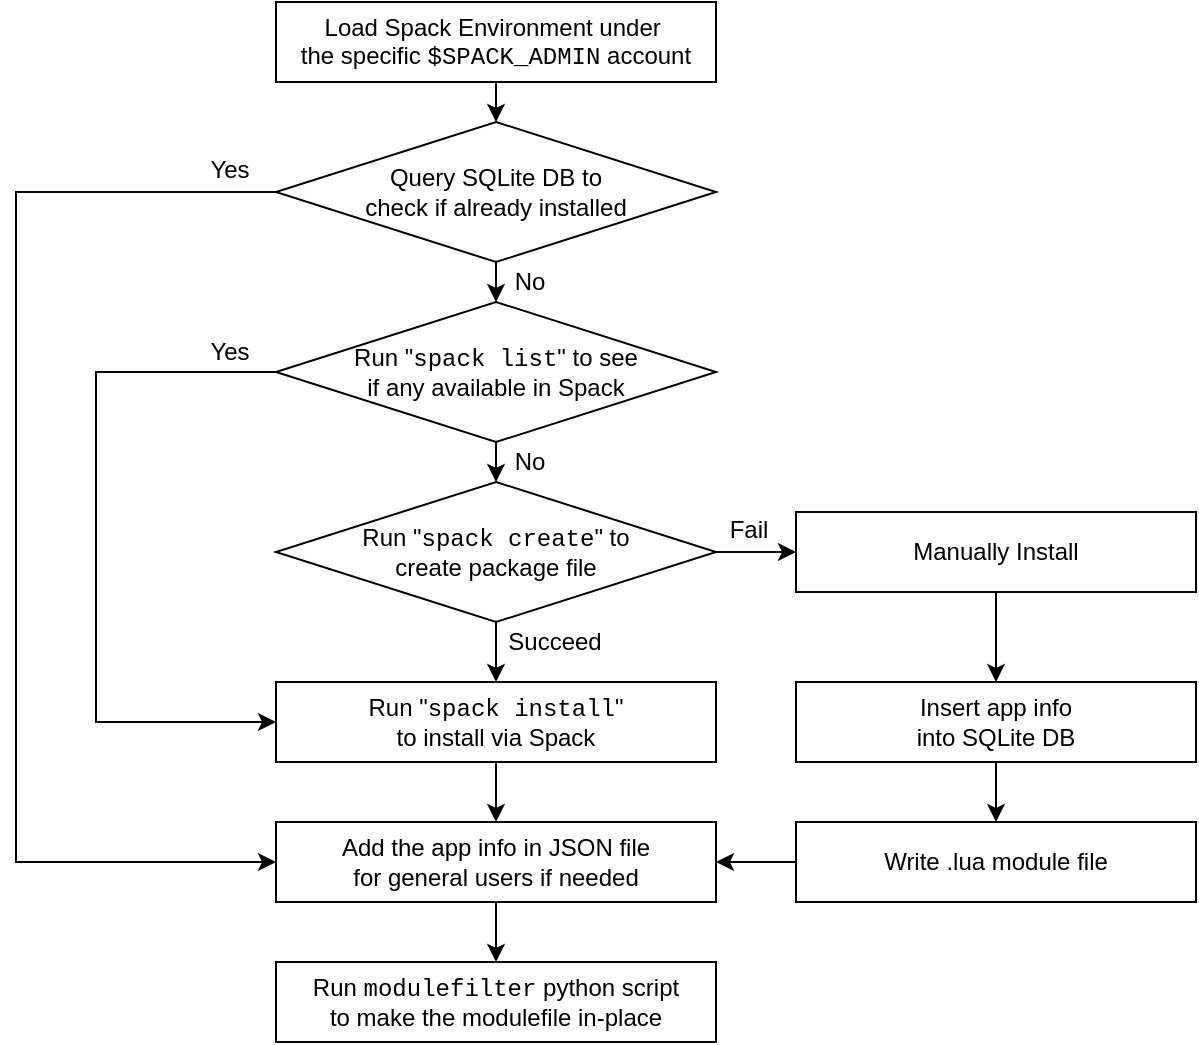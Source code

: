 <mxfile version="13.0.6" type="google"><diagram id="H4h49vqW2aeyKuxOOUcU" name="Page-1"><mxGraphModel dx="946" dy="487" grid="1" gridSize="10" guides="1" tooltips="1" connect="1" arrows="1" fold="1" page="1" pageScale="1" pageWidth="850" pageHeight="1100" math="0" shadow="0"><root><mxCell id="0"/><mxCell id="1" parent="0"/><mxCell id="B23UeyWsXhszrbb_xcjL-1" style="edgeStyle=orthogonalEdgeStyle;rounded=0;orthogonalLoop=1;jettySize=auto;html=1;exitX=0.5;exitY=1;exitDx=0;exitDy=0;entryX=0.5;entryY=0;entryDx=0;entryDy=0;" parent="1" source="P9Iv2ScGotWD7k04DKTa-1" target="P9Iv2ScGotWD7k04DKTa-8" edge="1"><mxGeometry relative="1" as="geometry"/></mxCell><mxCell id="P9Iv2ScGotWD7k04DKTa-1" value="Load Spack Environment under&amp;nbsp;&lt;br&gt;the specific&amp;nbsp;&lt;font face=&quot;Courier New&quot;&gt;$SPACK_ADMIN&lt;/font&gt; account" style="rounded=0;whiteSpace=wrap;html=1;" parent="1" vertex="1"><mxGeometry x="270" y="90" width="220" height="40" as="geometry"/></mxCell><mxCell id="P9Iv2ScGotWD7k04DKTa-37" style="edgeStyle=orthogonalEdgeStyle;rounded=0;orthogonalLoop=1;jettySize=auto;html=1;exitX=0.5;exitY=1;exitDx=0;exitDy=0;entryX=0.5;entryY=0;entryDx=0;entryDy=0;" parent="1" source="P9Iv2ScGotWD7k04DKTa-4" target="P9Iv2ScGotWD7k04DKTa-22" edge="1"><mxGeometry relative="1" as="geometry"/></mxCell><mxCell id="P9Iv2ScGotWD7k04DKTa-4" value="Add the app info in JSON file&lt;br&gt;for general users if needed" style="rounded=0;whiteSpace=wrap;html=1;" parent="1" vertex="1"><mxGeometry x="270" y="500" width="220" height="40" as="geometry"/></mxCell><mxCell id="P9Iv2ScGotWD7k04DKTa-17" value="" style="edgeStyle=orthogonalEdgeStyle;rounded=0;orthogonalLoop=1;jettySize=auto;html=1;exitX=0.5;exitY=1;exitDx=0;exitDy=0;entryX=0.5;entryY=0;entryDx=0;entryDy=0;align=left;" parent="1" source="P9Iv2ScGotWD7k04DKTa-8" target="P9Iv2ScGotWD7k04DKTa-9" edge="1"><mxGeometry relative="1" as="geometry"/></mxCell><mxCell id="P9Iv2ScGotWD7k04DKTa-34" style="edgeStyle=orthogonalEdgeStyle;rounded=0;orthogonalLoop=1;jettySize=auto;html=1;exitX=0;exitY=0.5;exitDx=0;exitDy=0;entryX=0;entryY=0.5;entryDx=0;entryDy=0;" parent="1" source="P9Iv2ScGotWD7k04DKTa-8" target="P9Iv2ScGotWD7k04DKTa-4" edge="1"><mxGeometry relative="1" as="geometry"><Array as="points"><mxPoint x="140" y="185"/><mxPoint x="140" y="520"/></Array></mxGeometry></mxCell><mxCell id="P9Iv2ScGotWD7k04DKTa-8" value="&lt;span style=&quot;white-space: normal&quot;&gt;Query SQLite DB to&lt;br&gt;check&amp;nbsp;&lt;/span&gt;&lt;span style=&quot;white-space: normal&quot;&gt;if already installed&lt;/span&gt;" style="rhombus;whiteSpace=wrap;html=1;" parent="1" vertex="1"><mxGeometry x="270" y="150" width="220" height="70" as="geometry"/></mxCell><mxCell id="P9Iv2ScGotWD7k04DKTa-35" style="edgeStyle=orthogonalEdgeStyle;rounded=0;orthogonalLoop=1;jettySize=auto;html=1;exitX=0.5;exitY=1;exitDx=0;exitDy=0;entryX=0.5;entryY=0;entryDx=0;entryDy=0;" parent="1" source="iOJNPmh0-jYL3a2e9yia-2" target="P9Iv2ScGotWD7k04DKTa-10" edge="1"><mxGeometry relative="1" as="geometry"/></mxCell><mxCell id="iOJNPmh0-jYL3a2e9yia-4" style="edgeStyle=orthogonalEdgeStyle;rounded=0;orthogonalLoop=1;jettySize=auto;html=1;exitX=0;exitY=0.5;exitDx=0;exitDy=0;entryX=0;entryY=0.5;entryDx=0;entryDy=0;" parent="1" source="P9Iv2ScGotWD7k04DKTa-9" target="P9Iv2ScGotWD7k04DKTa-10" edge="1"><mxGeometry relative="1" as="geometry"><Array as="points"><mxPoint x="180" y="275"/><mxPoint x="180" y="450"/></Array></mxGeometry></mxCell><mxCell id="P9Iv2ScGotWD7k04DKTa-9" value="Run &quot;&lt;font face=&quot;Courier New&quot;&gt;spack list&lt;/font&gt;&quot; to see&lt;br&gt;if any available in Spack" style="rhombus;whiteSpace=wrap;html=1;" parent="1" vertex="1"><mxGeometry x="270" y="240" width="220" height="70" as="geometry"/></mxCell><mxCell id="P9Iv2ScGotWD7k04DKTa-36" style="edgeStyle=orthogonalEdgeStyle;rounded=0;orthogonalLoop=1;jettySize=auto;html=1;exitX=0.5;exitY=1;exitDx=0;exitDy=0;entryX=0.5;entryY=0;entryDx=0;entryDy=0;" parent="1" source="P9Iv2ScGotWD7k04DKTa-10" target="P9Iv2ScGotWD7k04DKTa-4" edge="1"><mxGeometry relative="1" as="geometry"/></mxCell><mxCell id="P9Iv2ScGotWD7k04DKTa-10" value="Run &quot;&lt;font face=&quot;Courier New&quot;&gt;spack install&lt;/font&gt;&quot; &lt;br&gt;to install via Spack" style="rounded=0;whiteSpace=wrap;html=1;" parent="1" vertex="1"><mxGeometry x="270" y="430" width="220" height="40" as="geometry"/></mxCell><mxCell id="P9Iv2ScGotWD7k04DKTa-20" style="edgeStyle=orthogonalEdgeStyle;rounded=0;orthogonalLoop=1;jettySize=auto;html=1;exitX=0.5;exitY=1;exitDx=0;exitDy=0;entryX=0.5;entryY=0;entryDx=0;entryDy=0;" parent="1" source="P9Iv2ScGotWD7k04DKTa-11" target="P9Iv2ScGotWD7k04DKTa-12" edge="1"><mxGeometry relative="1" as="geometry"/></mxCell><mxCell id="P9Iv2ScGotWD7k04DKTa-11" value="Manually Install" style="rounded=0;whiteSpace=wrap;html=1;" parent="1" vertex="1"><mxGeometry x="530" y="345" width="200" height="40" as="geometry"/></mxCell><mxCell id="P9Iv2ScGotWD7k04DKTa-21" style="edgeStyle=orthogonalEdgeStyle;rounded=0;orthogonalLoop=1;jettySize=auto;html=1;exitX=0.5;exitY=1;exitDx=0;exitDy=0;entryX=0.5;entryY=0;entryDx=0;entryDy=0;" parent="1" source="P9Iv2ScGotWD7k04DKTa-12" target="P9Iv2ScGotWD7k04DKTa-13" edge="1"><mxGeometry relative="1" as="geometry"/></mxCell><mxCell id="P9Iv2ScGotWD7k04DKTa-12" value="Insert app info &lt;br&gt;into SQLite DB" style="rounded=0;whiteSpace=wrap;html=1;" parent="1" vertex="1"><mxGeometry x="530" y="430" width="200" height="40" as="geometry"/></mxCell><mxCell id="P9Iv2ScGotWD7k04DKTa-33" style="edgeStyle=orthogonalEdgeStyle;rounded=0;orthogonalLoop=1;jettySize=auto;html=1;exitX=0;exitY=0.5;exitDx=0;exitDy=0;entryX=1;entryY=0.5;entryDx=0;entryDy=0;" parent="1" source="P9Iv2ScGotWD7k04DKTa-13" target="P9Iv2ScGotWD7k04DKTa-4" edge="1"><mxGeometry relative="1" as="geometry"/></mxCell><mxCell id="P9Iv2ScGotWD7k04DKTa-13" value="Write .lua module file" style="rounded=0;whiteSpace=wrap;html=1;" parent="1" vertex="1"><mxGeometry x="530" y="500" width="200" height="40" as="geometry"/></mxCell><mxCell id="P9Iv2ScGotWD7k04DKTa-22" value="Run &lt;font face=&quot;Courier New&quot;&gt;modulefilter&lt;/font&gt; python script&lt;br&gt;to make the modulefile in-place" style="rounded=0;whiteSpace=wrap;html=1;" parent="1" vertex="1"><mxGeometry x="270" y="570" width="220" height="40" as="geometry"/></mxCell><mxCell id="P9Iv2ScGotWD7k04DKTa-38" value="Yes" style="text;html=1;strokeColor=none;fillColor=none;align=center;verticalAlign=middle;whiteSpace=wrap;rounded=0;" parent="1" vertex="1"><mxGeometry x="227" y="164" width="40" height="20" as="geometry"/></mxCell><mxCell id="P9Iv2ScGotWD7k04DKTa-39" value="No" style="text;html=1;strokeColor=none;fillColor=none;align=center;verticalAlign=middle;whiteSpace=wrap;rounded=0;" parent="1" vertex="1"><mxGeometry x="377" y="220" width="40" height="20" as="geometry"/></mxCell><mxCell id="iOJNPmh0-jYL3a2e9yia-3" style="edgeStyle=orthogonalEdgeStyle;rounded=0;orthogonalLoop=1;jettySize=auto;html=1;entryX=0.5;entryY=0;entryDx=0;entryDy=0;" parent="1" target="iOJNPmh0-jYL3a2e9yia-2" edge="1"><mxGeometry relative="1" as="geometry"><mxPoint x="380" y="310" as="sourcePoint"/></mxGeometry></mxCell><mxCell id="P9Iv2ScGotWD7k04DKTa-40" value="Succeed" style="text;html=1;strokeColor=none;fillColor=none;align=center;verticalAlign=middle;whiteSpace=wrap;rounded=0;" parent="1" vertex="1"><mxGeometry x="383" y="400" width="53" height="20" as="geometry"/></mxCell><mxCell id="P9Iv2ScGotWD7k04DKTa-41" value="No" style="text;html=1;strokeColor=none;fillColor=none;align=center;verticalAlign=middle;whiteSpace=wrap;rounded=0;" parent="1" vertex="1"><mxGeometry x="377" y="310" width="40" height="20" as="geometry"/></mxCell><mxCell id="iOJNPmh0-jYL3a2e9yia-8" style="edgeStyle=orthogonalEdgeStyle;rounded=0;orthogonalLoop=1;jettySize=auto;html=1;exitX=1;exitY=0.5;exitDx=0;exitDy=0;entryX=0;entryY=0.5;entryDx=0;entryDy=0;" parent="1" source="iOJNPmh0-jYL3a2e9yia-2" target="P9Iv2ScGotWD7k04DKTa-11" edge="1"><mxGeometry relative="1" as="geometry"/></mxCell><mxCell id="iOJNPmh0-jYL3a2e9yia-2" value="Run &quot;&lt;font face=&quot;Courier New&quot;&gt;spack create&lt;/font&gt;&quot; to&lt;br&gt;create package file" style="rhombus;whiteSpace=wrap;html=1;" parent="1" vertex="1"><mxGeometry x="270" y="330" width="220" height="70" as="geometry"/></mxCell><mxCell id="iOJNPmh0-jYL3a2e9yia-5" value="Yes" style="text;html=1;strokeColor=none;fillColor=none;align=center;verticalAlign=middle;whiteSpace=wrap;rounded=0;" parent="1" vertex="1"><mxGeometry x="227" y="255" width="40" height="20" as="geometry"/></mxCell><mxCell id="iOJNPmh0-jYL3a2e9yia-9" value="Fail" style="text;html=1;strokeColor=none;fillColor=none;align=center;verticalAlign=middle;whiteSpace=wrap;rounded=0;" parent="1" vertex="1"><mxGeometry x="480" y="344" width="53" height="20" as="geometry"/></mxCell></root></mxGraphModel></diagram></mxfile>